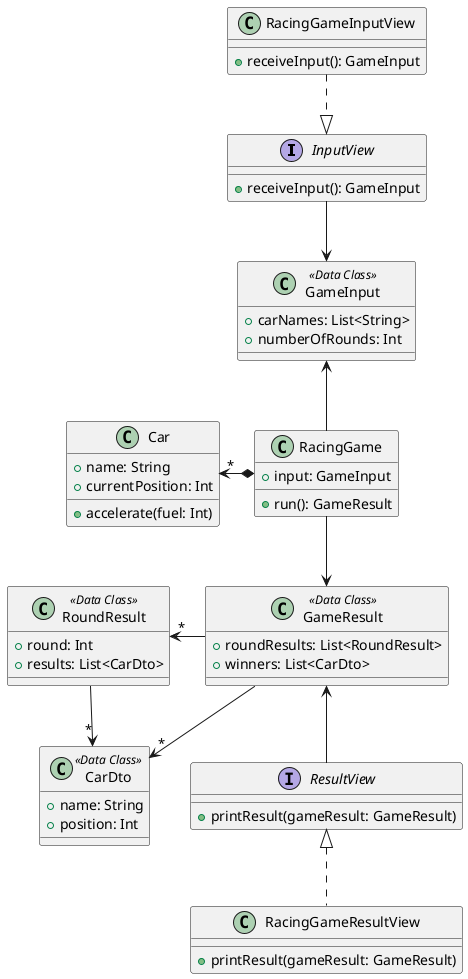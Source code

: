 @startuml

interface InputView {
+ receiveInput(): GameInput
}

class RacingGameInputView {
+ receiveInput(): GameInput
}

class GameInput <<Data Class>> {
+ carNames: List<String>
+ numberOfRounds: Int
}

interface ResultView {
+ printResult(gameResult: GameResult)
}

class GameResult <<Data Class>> {
+ roundResults: List<RoundResult>
+ winners: List<CarDto>
}

class RoundResult <<Data Class>> {
+ round: Int
+ results: List<CarDto>
}

class CarDto <<Data Class>> {
+ name: String
+ position: Int
}

class RacingGameResultView implements ResultView {
+ printResult(gameResult: GameResult)
}

class Car {
+ name: String
+ currentPosition: Int
+ accelerate(fuel: Int)
}

class RacingGame {
+ input: GameInput
+ run(): GameResult
}

RacingGame *-left-> "*" Car

RacingGame -up-> GameInput
InputView -down-> GameInput
RacingGameInputView ..|> InputView

RacingGame -down-> GameResult
GameResult -left-> "*" RoundResult
RoundResult --> "*" CarDto
GameResult --> "*" CarDto
ResultView -up-> GameResult

@enduml